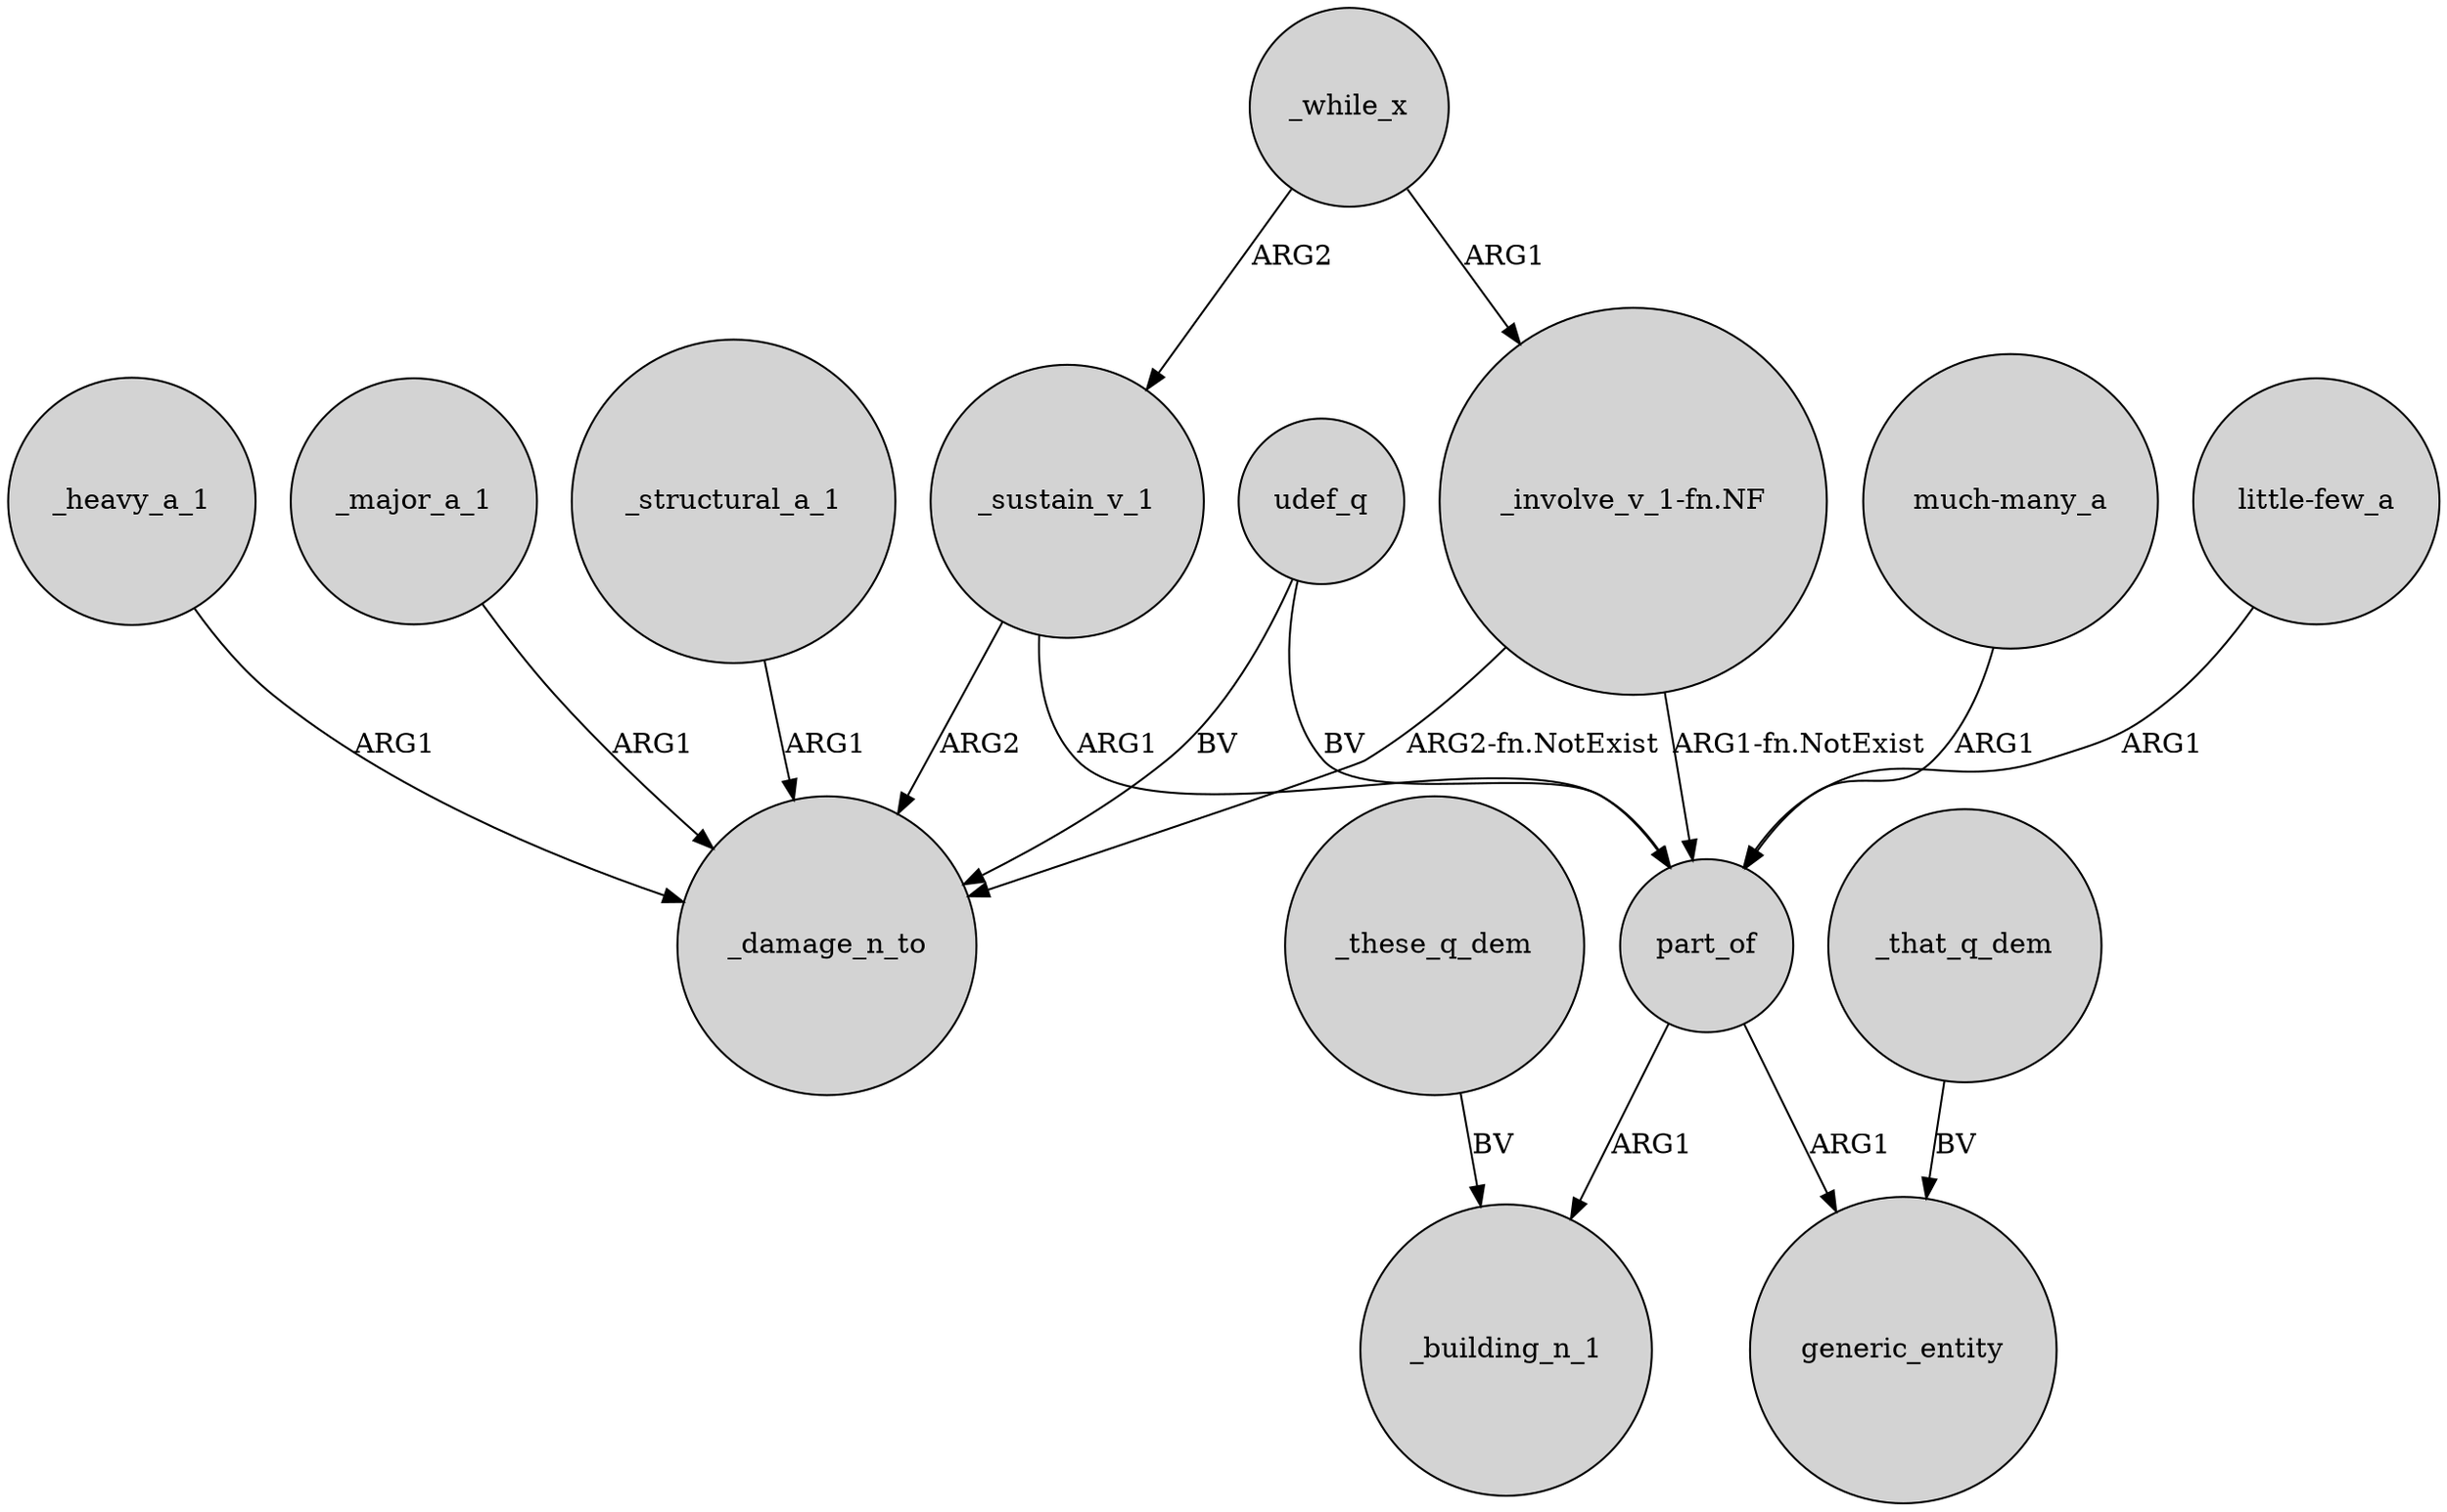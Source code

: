 digraph {
	node [shape=circle style=filled]
	_while_x -> "_involve_v_1-fn.NF" [label=ARG1]
	_sustain_v_1 -> part_of [label=ARG1]
	_while_x -> _sustain_v_1 [label=ARG2]
	part_of -> _building_n_1 [label=ARG1]
	_heavy_a_1 -> _damage_n_to [label=ARG1]
	udef_q -> part_of [label=BV]
	_structural_a_1 -> _damage_n_to [label=ARG1]
	"_involve_v_1-fn.NF" -> part_of [label="ARG1-fn.NotExist"]
	udef_q -> _damage_n_to [label=BV]
	_that_q_dem -> generic_entity [label=BV]
	_sustain_v_1 -> _damage_n_to [label=ARG2]
	part_of -> generic_entity [label=ARG1]
	_major_a_1 -> _damage_n_to [label=ARG1]
	_these_q_dem -> _building_n_1 [label=BV]
	"much-many_a" -> part_of [label=ARG1]
	"_involve_v_1-fn.NF" -> _damage_n_to [label="ARG2-fn.NotExist"]
	"little-few_a" -> part_of [label=ARG1]
}
